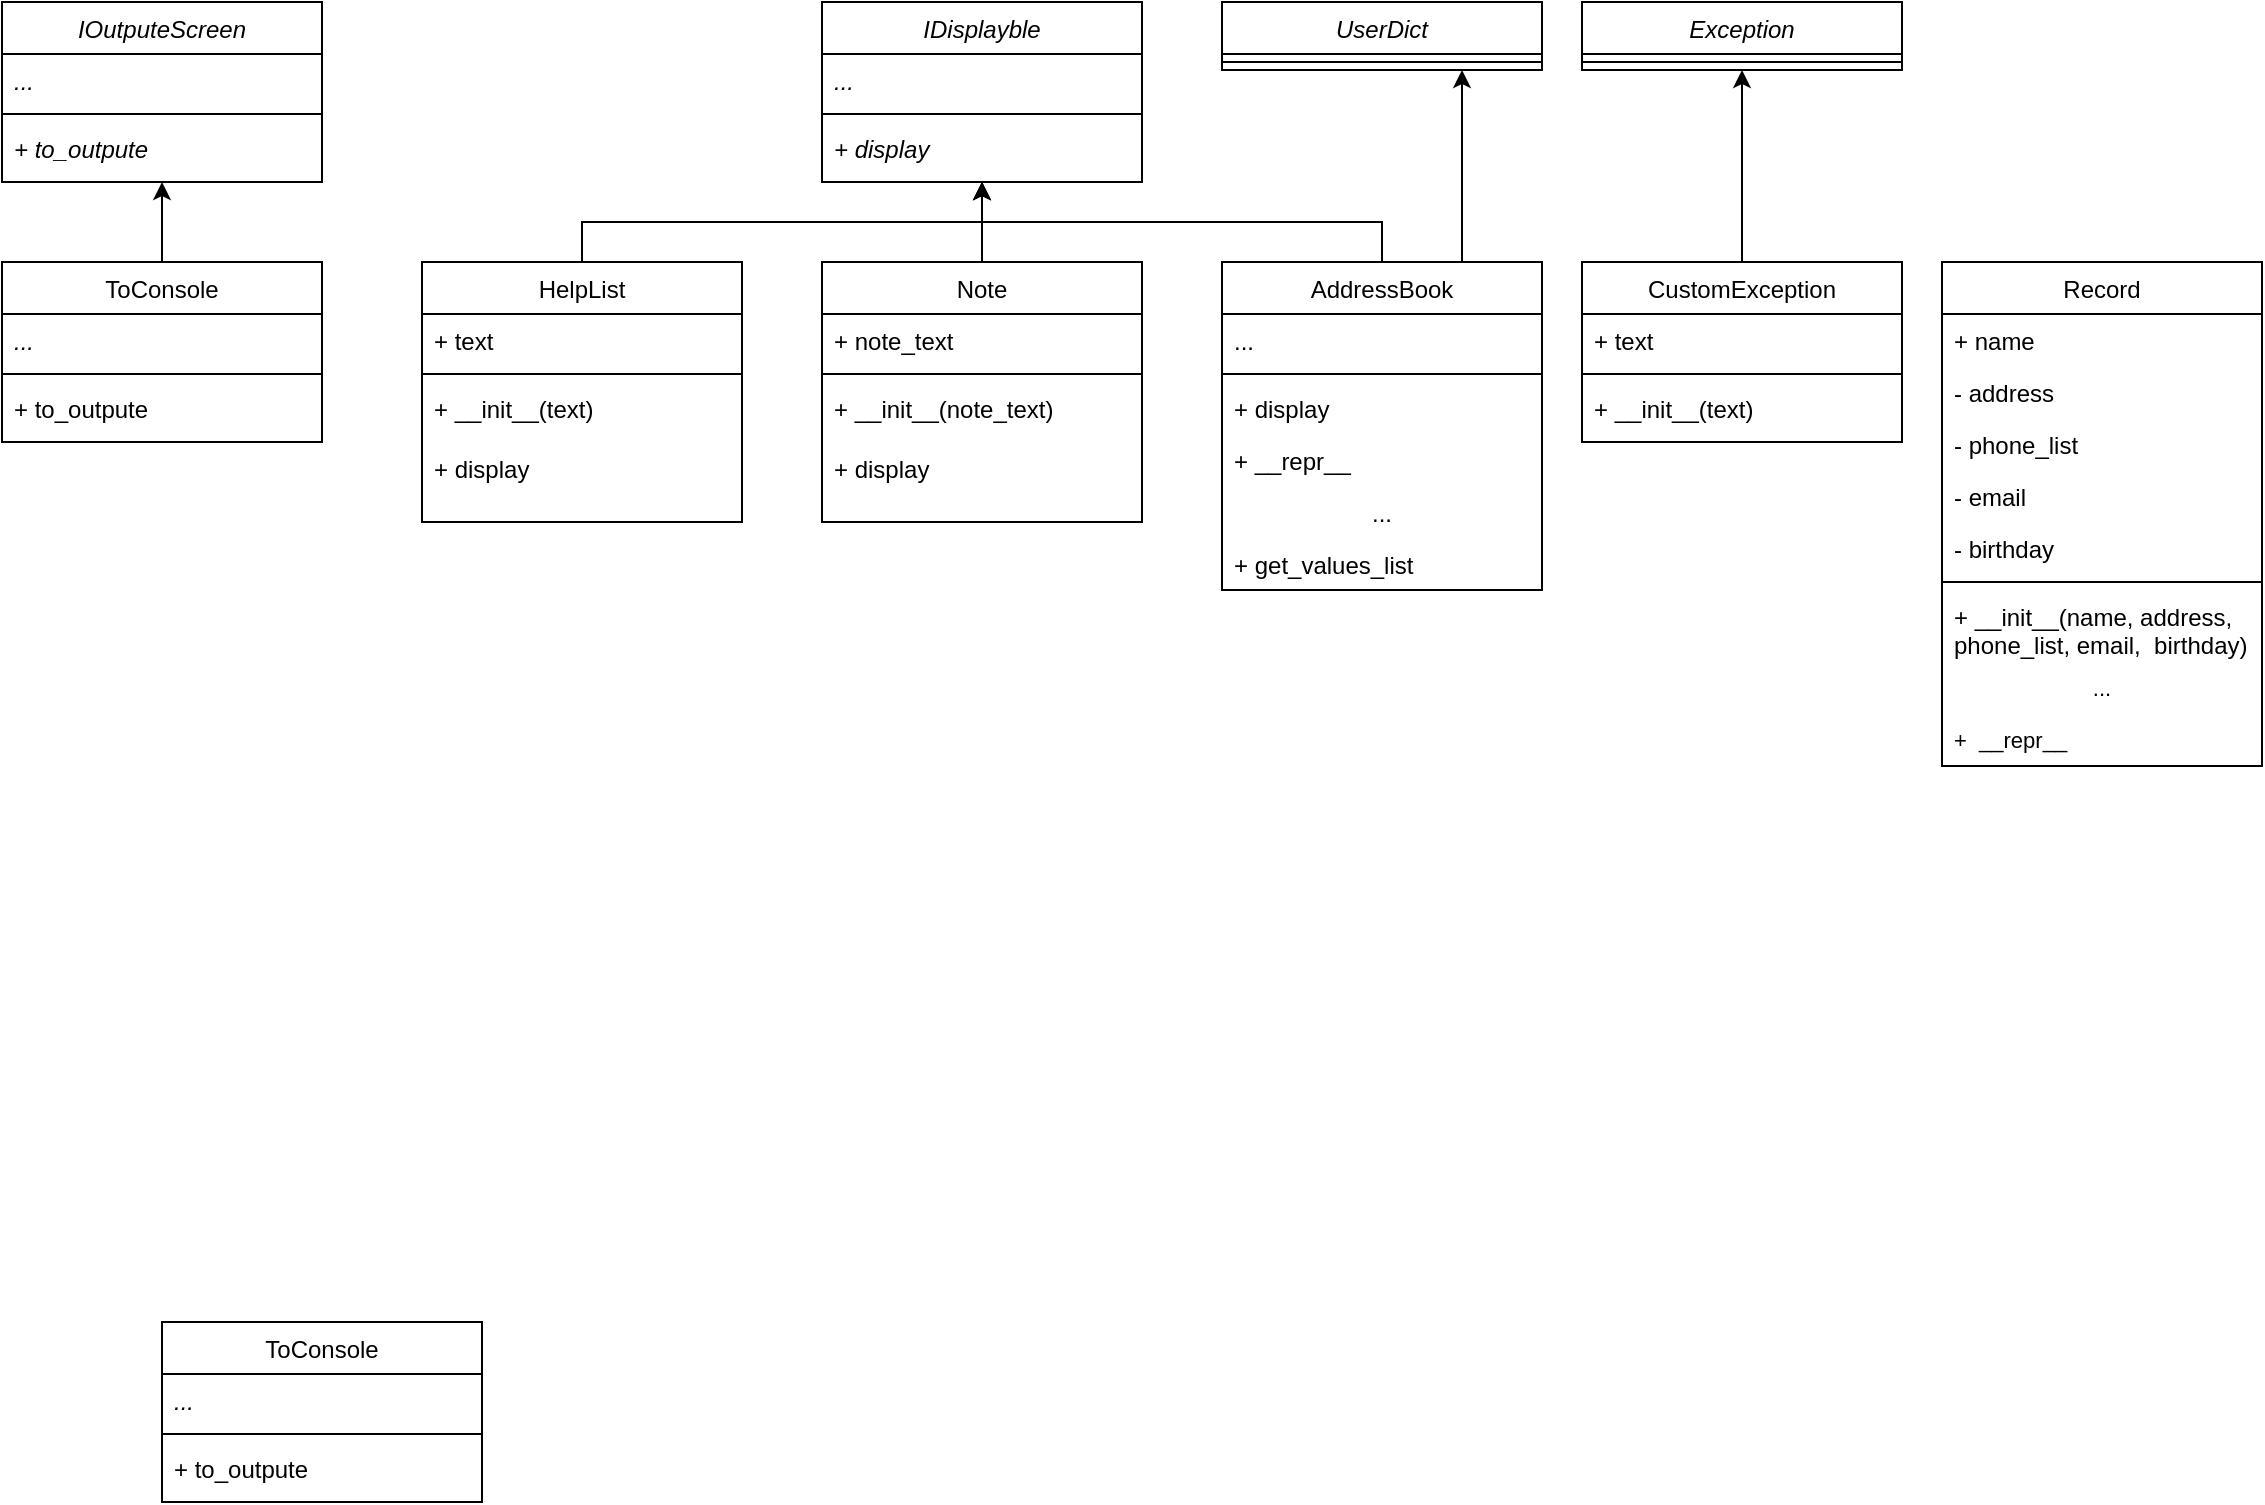 <mxfile version="18.0.6" type="github">
  <diagram id="C5RBs43oDa-KdzZeNtuy" name="Page-1">
    <mxGraphModel dx="1773" dy="516" grid="1" gridSize="10" guides="1" tooltips="1" connect="1" arrows="1" fold="1" page="1" pageScale="1" pageWidth="827" pageHeight="1169" math="0" shadow="0">
      <root>
        <mxCell id="WIyWlLk6GJQsqaUBKTNV-0" />
        <mxCell id="WIyWlLk6GJQsqaUBKTNV-1" parent="WIyWlLk6GJQsqaUBKTNV-0" />
        <mxCell id="YU7hjtIWe_jjnFfpRoOh-54" style="edgeStyle=orthogonalEdgeStyle;rounded=0;orthogonalLoop=1;jettySize=auto;html=1;exitX=0.5;exitY=0;exitDx=0;exitDy=0;entryX=0.5;entryY=1;entryDx=0;entryDy=0;" edge="1" parent="WIyWlLk6GJQsqaUBKTNV-1" source="zkfFHV4jXpPFQw0GAbJ--0" target="YU7hjtIWe_jjnFfpRoOh-32">
          <mxGeometry relative="1" as="geometry" />
        </mxCell>
        <mxCell id="YU7hjtIWe_jjnFfpRoOh-119" style="edgeStyle=orthogonalEdgeStyle;rounded=0;orthogonalLoop=1;jettySize=auto;html=1;exitX=0.75;exitY=0;exitDx=0;exitDy=0;entryX=0.75;entryY=1;entryDx=0;entryDy=0;fontSize=11;" edge="1" parent="WIyWlLk6GJQsqaUBKTNV-1" source="zkfFHV4jXpPFQw0GAbJ--0" target="YU7hjtIWe_jjnFfpRoOh-98">
          <mxGeometry relative="1" as="geometry" />
        </mxCell>
        <mxCell id="zkfFHV4jXpPFQw0GAbJ--0" value="AddressBook" style="swimlane;fontStyle=0;align=center;verticalAlign=top;childLayout=stackLayout;horizontal=1;startSize=26;horizontalStack=0;resizeParent=1;resizeLast=0;collapsible=1;marginBottom=0;rounded=0;shadow=0;strokeWidth=1;" parent="WIyWlLk6GJQsqaUBKTNV-1" vertex="1">
          <mxGeometry x="10" y="280" width="160" height="164" as="geometry">
            <mxRectangle x="220" y="120" width="160" height="26" as="alternateBounds" />
          </mxGeometry>
        </mxCell>
        <mxCell id="zkfFHV4jXpPFQw0GAbJ--1" value="..." style="text;align=left;verticalAlign=top;spacingLeft=4;spacingRight=4;overflow=hidden;rotatable=0;points=[[0,0.5],[1,0.5]];portConstraint=eastwest;" parent="zkfFHV4jXpPFQw0GAbJ--0" vertex="1">
          <mxGeometry y="26" width="160" height="26" as="geometry" />
        </mxCell>
        <mxCell id="zkfFHV4jXpPFQw0GAbJ--4" value="" style="line;html=1;strokeWidth=1;align=left;verticalAlign=middle;spacingTop=-1;spacingLeft=3;spacingRight=3;rotatable=0;labelPosition=right;points=[];portConstraint=eastwest;" parent="zkfFHV4jXpPFQw0GAbJ--0" vertex="1">
          <mxGeometry y="52" width="160" height="8" as="geometry" />
        </mxCell>
        <mxCell id="YU7hjtIWe_jjnFfpRoOh-48" value="+ display" style="text;align=left;verticalAlign=top;spacingLeft=4;spacingRight=4;overflow=hidden;rotatable=0;points=[[0,0.5],[1,0.5]];portConstraint=eastwest;rounded=0;shadow=0;html=0;" vertex="1" parent="zkfFHV4jXpPFQw0GAbJ--0">
          <mxGeometry y="60" width="160" height="26" as="geometry" />
        </mxCell>
        <mxCell id="YU7hjtIWe_jjnFfpRoOh-47" value="+ __repr__" style="text;align=left;verticalAlign=top;spacingLeft=4;spacingRight=4;overflow=hidden;rotatable=0;points=[[0,0.5],[1,0.5]];portConstraint=eastwest;rounded=0;shadow=0;html=0;" vertex="1" parent="zkfFHV4jXpPFQw0GAbJ--0">
          <mxGeometry y="86" width="160" height="26" as="geometry" />
        </mxCell>
        <mxCell id="YU7hjtIWe_jjnFfpRoOh-14" value="..." style="text;align=center;verticalAlign=top;spacingLeft=4;spacingRight=4;overflow=hidden;rotatable=0;points=[[0,0.5],[1,0.5]];portConstraint=eastwest;rounded=0;shadow=0;html=0;" vertex="1" parent="zkfFHV4jXpPFQw0GAbJ--0">
          <mxGeometry y="112" width="160" height="26" as="geometry" />
        </mxCell>
        <mxCell id="zkfFHV4jXpPFQw0GAbJ--5" value="+ get_values_list" style="text;align=left;verticalAlign=top;spacingLeft=4;spacingRight=4;overflow=hidden;rotatable=0;points=[[0,0.5],[1,0.5]];portConstraint=eastwest;" parent="zkfFHV4jXpPFQw0GAbJ--0" vertex="1">
          <mxGeometry y="138" width="160" height="26" as="geometry" />
        </mxCell>
        <mxCell id="zkfFHV4jXpPFQw0GAbJ--17" value="IOutputeScreen" style="swimlane;fontStyle=2;align=center;verticalAlign=top;childLayout=stackLayout;horizontal=1;startSize=26;horizontalStack=0;resizeParent=1;resizeLast=0;collapsible=1;marginBottom=0;rounded=0;shadow=0;strokeWidth=1;" parent="WIyWlLk6GJQsqaUBKTNV-1" vertex="1">
          <mxGeometry x="-600" y="150" width="160" height="90" as="geometry">
            <mxRectangle x="550" y="140" width="160" height="26" as="alternateBounds" />
          </mxGeometry>
        </mxCell>
        <mxCell id="zkfFHV4jXpPFQw0GAbJ--18" value="..." style="text;align=left;verticalAlign=top;spacingLeft=4;spacingRight=4;overflow=hidden;rotatable=0;points=[[0,0.5],[1,0.5]];portConstraint=eastwest;fontStyle=2" parent="zkfFHV4jXpPFQw0GAbJ--17" vertex="1">
          <mxGeometry y="26" width="160" height="26" as="geometry" />
        </mxCell>
        <mxCell id="zkfFHV4jXpPFQw0GAbJ--23" value="" style="line;html=1;strokeWidth=1;align=left;verticalAlign=middle;spacingTop=-1;spacingLeft=3;spacingRight=3;rotatable=0;labelPosition=right;points=[];portConstraint=eastwest;" parent="zkfFHV4jXpPFQw0GAbJ--17" vertex="1">
          <mxGeometry y="52" width="160" height="8" as="geometry" />
        </mxCell>
        <mxCell id="zkfFHV4jXpPFQw0GAbJ--24" value="+ to_outpute" style="text;align=left;verticalAlign=top;spacingLeft=4;spacingRight=4;overflow=hidden;rotatable=0;points=[[0,0.5],[1,0.5]];portConstraint=eastwest;fontStyle=2" parent="zkfFHV4jXpPFQw0GAbJ--17" vertex="1">
          <mxGeometry y="60" width="160" height="26" as="geometry" />
        </mxCell>
        <mxCell id="YU7hjtIWe_jjnFfpRoOh-53" style="edgeStyle=orthogonalEdgeStyle;rounded=0;orthogonalLoop=1;jettySize=auto;html=1;entryX=0.5;entryY=1;entryDx=0;entryDy=0;" edge="1" parent="WIyWlLk6GJQsqaUBKTNV-1" source="YU7hjtIWe_jjnFfpRoOh-15" target="YU7hjtIWe_jjnFfpRoOh-32">
          <mxGeometry relative="1" as="geometry" />
        </mxCell>
        <mxCell id="YU7hjtIWe_jjnFfpRoOh-15" value="Note" style="swimlane;fontStyle=0;align=center;verticalAlign=top;childLayout=stackLayout;horizontal=1;startSize=26;horizontalStack=0;resizeParent=1;resizeLast=0;collapsible=1;marginBottom=0;rounded=0;shadow=0;strokeWidth=1;" vertex="1" parent="WIyWlLk6GJQsqaUBKTNV-1">
          <mxGeometry x="-190" y="280" width="160" height="130" as="geometry">
            <mxRectangle x="550" y="140" width="160" height="26" as="alternateBounds" />
          </mxGeometry>
        </mxCell>
        <mxCell id="YU7hjtIWe_jjnFfpRoOh-16" value="+ note_text" style="text;align=left;verticalAlign=top;spacingLeft=4;spacingRight=4;overflow=hidden;rotatable=0;points=[[0,0.5],[1,0.5]];portConstraint=eastwest;" vertex="1" parent="YU7hjtIWe_jjnFfpRoOh-15">
          <mxGeometry y="26" width="160" height="26" as="geometry" />
        </mxCell>
        <mxCell id="YU7hjtIWe_jjnFfpRoOh-17" value="" style="line;html=1;strokeWidth=1;align=left;verticalAlign=middle;spacingTop=-1;spacingLeft=3;spacingRight=3;rotatable=0;labelPosition=right;points=[];portConstraint=eastwest;" vertex="1" parent="YU7hjtIWe_jjnFfpRoOh-15">
          <mxGeometry y="52" width="160" height="8" as="geometry" />
        </mxCell>
        <mxCell id="YU7hjtIWe_jjnFfpRoOh-18" value="+ __init__(note_text)" style="text;align=left;verticalAlign=top;spacingLeft=4;spacingRight=4;overflow=hidden;rotatable=0;points=[[0,0.5],[1,0.5]];portConstraint=eastwest;" vertex="1" parent="YU7hjtIWe_jjnFfpRoOh-15">
          <mxGeometry y="60" width="160" height="30" as="geometry" />
        </mxCell>
        <mxCell id="YU7hjtIWe_jjnFfpRoOh-41" value="+ display" style="text;align=left;verticalAlign=top;spacingLeft=4;spacingRight=4;overflow=hidden;rotatable=0;points=[[0,0.5],[1,0.5]];portConstraint=eastwest;" vertex="1" parent="YU7hjtIWe_jjnFfpRoOh-15">
          <mxGeometry y="90" width="160" height="30" as="geometry" />
        </mxCell>
        <mxCell id="YU7hjtIWe_jjnFfpRoOh-121" style="edgeStyle=orthogonalEdgeStyle;rounded=0;orthogonalLoop=1;jettySize=auto;html=1;entryX=0.5;entryY=1;entryDx=0;entryDy=0;fontSize=11;" edge="1" parent="WIyWlLk6GJQsqaUBKTNV-1" source="YU7hjtIWe_jjnFfpRoOh-20" target="zkfFHV4jXpPFQw0GAbJ--17">
          <mxGeometry relative="1" as="geometry" />
        </mxCell>
        <mxCell id="YU7hjtIWe_jjnFfpRoOh-20" value="ToConsole" style="swimlane;fontStyle=0;align=center;verticalAlign=top;childLayout=stackLayout;horizontal=1;startSize=26;horizontalStack=0;resizeParent=1;resizeLast=0;collapsible=1;marginBottom=0;rounded=0;shadow=0;strokeWidth=1;" vertex="1" parent="WIyWlLk6GJQsqaUBKTNV-1">
          <mxGeometry x="-600" y="280" width="160" height="90" as="geometry">
            <mxRectangle x="550" y="140" width="160" height="26" as="alternateBounds" />
          </mxGeometry>
        </mxCell>
        <mxCell id="YU7hjtIWe_jjnFfpRoOh-21" value="..." style="text;align=left;verticalAlign=top;spacingLeft=4;spacingRight=4;overflow=hidden;rotatable=0;points=[[0,0.5],[1,0.5]];portConstraint=eastwest;fontStyle=2" vertex="1" parent="YU7hjtIWe_jjnFfpRoOh-20">
          <mxGeometry y="26" width="160" height="26" as="geometry" />
        </mxCell>
        <mxCell id="YU7hjtIWe_jjnFfpRoOh-22" value="" style="line;html=1;strokeWidth=1;align=left;verticalAlign=middle;spacingTop=-1;spacingLeft=3;spacingRight=3;rotatable=0;labelPosition=right;points=[];portConstraint=eastwest;" vertex="1" parent="YU7hjtIWe_jjnFfpRoOh-20">
          <mxGeometry y="52" width="160" height="8" as="geometry" />
        </mxCell>
        <mxCell id="YU7hjtIWe_jjnFfpRoOh-23" value="+ to_outpute" style="text;align=left;verticalAlign=top;spacingLeft=4;spacingRight=4;overflow=hidden;rotatable=0;points=[[0,0.5],[1,0.5]];portConstraint=eastwest;fontStyle=0" vertex="1" parent="YU7hjtIWe_jjnFfpRoOh-20">
          <mxGeometry y="60" width="160" height="26" as="geometry" />
        </mxCell>
        <mxCell id="YU7hjtIWe_jjnFfpRoOh-32" value="IDisplayble" style="swimlane;fontStyle=2;align=center;verticalAlign=top;childLayout=stackLayout;horizontal=1;startSize=26;horizontalStack=0;resizeParent=1;resizeLast=0;collapsible=1;marginBottom=0;rounded=0;shadow=0;strokeWidth=1;" vertex="1" parent="WIyWlLk6GJQsqaUBKTNV-1">
          <mxGeometry x="-190" y="150" width="160" height="90" as="geometry">
            <mxRectangle x="550" y="140" width="160" height="26" as="alternateBounds" />
          </mxGeometry>
        </mxCell>
        <mxCell id="YU7hjtIWe_jjnFfpRoOh-33" value="..." style="text;align=left;verticalAlign=top;spacingLeft=4;spacingRight=4;overflow=hidden;rotatable=0;points=[[0,0.5],[1,0.5]];portConstraint=eastwest;fontStyle=2" vertex="1" parent="YU7hjtIWe_jjnFfpRoOh-32">
          <mxGeometry y="26" width="160" height="26" as="geometry" />
        </mxCell>
        <mxCell id="YU7hjtIWe_jjnFfpRoOh-34" value="" style="line;html=1;strokeWidth=1;align=left;verticalAlign=middle;spacingTop=-1;spacingLeft=3;spacingRight=3;rotatable=0;labelPosition=right;points=[];portConstraint=eastwest;" vertex="1" parent="YU7hjtIWe_jjnFfpRoOh-32">
          <mxGeometry y="52" width="160" height="8" as="geometry" />
        </mxCell>
        <mxCell id="YU7hjtIWe_jjnFfpRoOh-35" value="+ display" style="text;align=left;verticalAlign=top;spacingLeft=4;spacingRight=4;overflow=hidden;rotatable=0;points=[[0,0.5],[1,0.5]];portConstraint=eastwest;fontStyle=2" vertex="1" parent="YU7hjtIWe_jjnFfpRoOh-32">
          <mxGeometry y="60" width="160" height="26" as="geometry" />
        </mxCell>
        <mxCell id="YU7hjtIWe_jjnFfpRoOh-52" style="edgeStyle=orthogonalEdgeStyle;rounded=0;orthogonalLoop=1;jettySize=auto;html=1;exitX=0.5;exitY=0;exitDx=0;exitDy=0;entryX=0.5;entryY=1;entryDx=0;entryDy=0;" edge="1" parent="WIyWlLk6GJQsqaUBKTNV-1" source="YU7hjtIWe_jjnFfpRoOh-42" target="YU7hjtIWe_jjnFfpRoOh-32">
          <mxGeometry relative="1" as="geometry" />
        </mxCell>
        <mxCell id="YU7hjtIWe_jjnFfpRoOh-42" value="HelpList" style="swimlane;fontStyle=0;align=center;verticalAlign=top;childLayout=stackLayout;horizontal=1;startSize=26;horizontalStack=0;resizeParent=1;resizeLast=0;collapsible=1;marginBottom=0;rounded=0;shadow=0;strokeWidth=1;" vertex="1" parent="WIyWlLk6GJQsqaUBKTNV-1">
          <mxGeometry x="-390" y="280" width="160" height="130" as="geometry">
            <mxRectangle x="550" y="140" width="160" height="26" as="alternateBounds" />
          </mxGeometry>
        </mxCell>
        <mxCell id="YU7hjtIWe_jjnFfpRoOh-43" value="+ text" style="text;align=left;verticalAlign=top;spacingLeft=4;spacingRight=4;overflow=hidden;rotatable=0;points=[[0,0.5],[1,0.5]];portConstraint=eastwest;" vertex="1" parent="YU7hjtIWe_jjnFfpRoOh-42">
          <mxGeometry y="26" width="160" height="26" as="geometry" />
        </mxCell>
        <mxCell id="YU7hjtIWe_jjnFfpRoOh-44" value="" style="line;html=1;strokeWidth=1;align=left;verticalAlign=middle;spacingTop=-1;spacingLeft=3;spacingRight=3;rotatable=0;labelPosition=right;points=[];portConstraint=eastwest;" vertex="1" parent="YU7hjtIWe_jjnFfpRoOh-42">
          <mxGeometry y="52" width="160" height="8" as="geometry" />
        </mxCell>
        <mxCell id="YU7hjtIWe_jjnFfpRoOh-45" value="+ __init__(text)" style="text;align=left;verticalAlign=top;spacingLeft=4;spacingRight=4;overflow=hidden;rotatable=0;points=[[0,0.5],[1,0.5]];portConstraint=eastwest;" vertex="1" parent="YU7hjtIWe_jjnFfpRoOh-42">
          <mxGeometry y="60" width="160" height="30" as="geometry" />
        </mxCell>
        <mxCell id="YU7hjtIWe_jjnFfpRoOh-46" value="+ display" style="text;align=left;verticalAlign=top;spacingLeft=4;spacingRight=4;overflow=hidden;rotatable=0;points=[[0,0.5],[1,0.5]];portConstraint=eastwest;" vertex="1" parent="YU7hjtIWe_jjnFfpRoOh-42">
          <mxGeometry y="90" width="160" height="30" as="geometry" />
        </mxCell>
        <mxCell id="YU7hjtIWe_jjnFfpRoOh-65" value="Record" style="swimlane;fontStyle=0;align=center;verticalAlign=top;childLayout=stackLayout;horizontal=1;startSize=26;horizontalStack=0;resizeParent=1;resizeLast=0;collapsible=1;marginBottom=0;rounded=0;shadow=0;strokeWidth=1;" vertex="1" parent="WIyWlLk6GJQsqaUBKTNV-1">
          <mxGeometry x="370" y="280" width="160" height="252" as="geometry">
            <mxRectangle x="220" y="120" width="160" height="26" as="alternateBounds" />
          </mxGeometry>
        </mxCell>
        <mxCell id="YU7hjtIWe_jjnFfpRoOh-66" value="+ name&#xa;" style="text;align=left;verticalAlign=top;spacingLeft=4;spacingRight=4;overflow=hidden;rotatable=0;points=[[0,0.5],[1,0.5]];portConstraint=eastwest;" vertex="1" parent="YU7hjtIWe_jjnFfpRoOh-65">
          <mxGeometry y="26" width="160" height="26" as="geometry" />
        </mxCell>
        <mxCell id="YU7hjtIWe_jjnFfpRoOh-76" value="- address&#xa;" style="text;align=left;verticalAlign=top;spacingLeft=4;spacingRight=4;overflow=hidden;rotatable=0;points=[[0,0.5],[1,0.5]];portConstraint=eastwest;" vertex="1" parent="YU7hjtIWe_jjnFfpRoOh-65">
          <mxGeometry y="52" width="160" height="26" as="geometry" />
        </mxCell>
        <mxCell id="YU7hjtIWe_jjnFfpRoOh-77" value="- phone_list&#xa;" style="text;align=left;verticalAlign=top;spacingLeft=4;spacingRight=4;overflow=hidden;rotatable=0;points=[[0,0.5],[1,0.5]];portConstraint=eastwest;" vertex="1" parent="YU7hjtIWe_jjnFfpRoOh-65">
          <mxGeometry y="78" width="160" height="26" as="geometry" />
        </mxCell>
        <mxCell id="YU7hjtIWe_jjnFfpRoOh-78" value="- email" style="text;align=left;verticalAlign=top;spacingLeft=4;spacingRight=4;overflow=hidden;rotatable=0;points=[[0,0.5],[1,0.5]];portConstraint=eastwest;" vertex="1" parent="YU7hjtIWe_jjnFfpRoOh-65">
          <mxGeometry y="104" width="160" height="26" as="geometry" />
        </mxCell>
        <mxCell id="YU7hjtIWe_jjnFfpRoOh-79" value="- birthday" style="text;align=left;verticalAlign=top;spacingLeft=4;spacingRight=4;overflow=hidden;rotatable=0;points=[[0,0.5],[1,0.5]];portConstraint=eastwest;" vertex="1" parent="YU7hjtIWe_jjnFfpRoOh-65">
          <mxGeometry y="130" width="160" height="26" as="geometry" />
        </mxCell>
        <mxCell id="YU7hjtIWe_jjnFfpRoOh-67" value="" style="line;html=1;strokeWidth=1;align=left;verticalAlign=middle;spacingTop=-1;spacingLeft=3;spacingRight=3;rotatable=0;labelPosition=right;points=[];portConstraint=eastwest;" vertex="1" parent="YU7hjtIWe_jjnFfpRoOh-65">
          <mxGeometry y="156" width="160" height="8" as="geometry" />
        </mxCell>
        <mxCell id="YU7hjtIWe_jjnFfpRoOh-68" value="+ __init__(name, address,&#xa;phone_list, email,  birthday)" style="text;align=left;verticalAlign=top;spacingLeft=4;spacingRight=4;overflow=hidden;rotatable=0;points=[[0,0.5],[1,0.5]];portConstraint=eastwest;rounded=0;shadow=0;html=0;" vertex="1" parent="YU7hjtIWe_jjnFfpRoOh-65">
          <mxGeometry y="164" width="160" height="36" as="geometry" />
        </mxCell>
        <mxCell id="YU7hjtIWe_jjnFfpRoOh-89" value="..." style="text;align=center;verticalAlign=top;spacingLeft=4;spacingRight=4;overflow=hidden;rotatable=0;points=[[0,0.5],[1,0.5]];portConstraint=eastwest;rounded=0;shadow=0;html=0;fontSize=11;" vertex="1" parent="YU7hjtIWe_jjnFfpRoOh-65">
          <mxGeometry y="200" width="160" height="26" as="geometry" />
        </mxCell>
        <mxCell id="YU7hjtIWe_jjnFfpRoOh-90" value="+  __repr__" style="text;align=left;verticalAlign=top;spacingLeft=4;spacingRight=4;overflow=hidden;rotatable=0;points=[[0,0.5],[1,0.5]];portConstraint=eastwest;rounded=0;shadow=0;html=0;fontSize=11;" vertex="1" parent="YU7hjtIWe_jjnFfpRoOh-65">
          <mxGeometry y="226" width="160" height="26" as="geometry" />
        </mxCell>
        <mxCell id="YU7hjtIWe_jjnFfpRoOh-94" value="ToConsole" style="swimlane;fontStyle=0;align=center;verticalAlign=top;childLayout=stackLayout;horizontal=1;startSize=26;horizontalStack=0;resizeParent=1;resizeLast=0;collapsible=1;marginBottom=0;rounded=0;shadow=0;strokeWidth=1;" vertex="1" parent="WIyWlLk6GJQsqaUBKTNV-1">
          <mxGeometry x="-520" y="810" width="160" height="90" as="geometry">
            <mxRectangle x="550" y="140" width="160" height="26" as="alternateBounds" />
          </mxGeometry>
        </mxCell>
        <mxCell id="YU7hjtIWe_jjnFfpRoOh-95" value="..." style="text;align=left;verticalAlign=top;spacingLeft=4;spacingRight=4;overflow=hidden;rotatable=0;points=[[0,0.5],[1,0.5]];portConstraint=eastwest;fontStyle=2" vertex="1" parent="YU7hjtIWe_jjnFfpRoOh-94">
          <mxGeometry y="26" width="160" height="26" as="geometry" />
        </mxCell>
        <mxCell id="YU7hjtIWe_jjnFfpRoOh-96" value="" style="line;html=1;strokeWidth=1;align=left;verticalAlign=middle;spacingTop=-1;spacingLeft=3;spacingRight=3;rotatable=0;labelPosition=right;points=[];portConstraint=eastwest;" vertex="1" parent="YU7hjtIWe_jjnFfpRoOh-94">
          <mxGeometry y="52" width="160" height="8" as="geometry" />
        </mxCell>
        <mxCell id="YU7hjtIWe_jjnFfpRoOh-97" value="+ to_outpute" style="text;align=left;verticalAlign=top;spacingLeft=4;spacingRight=4;overflow=hidden;rotatable=0;points=[[0,0.5],[1,0.5]];portConstraint=eastwest;fontStyle=0" vertex="1" parent="YU7hjtIWe_jjnFfpRoOh-94">
          <mxGeometry y="60" width="160" height="26" as="geometry" />
        </mxCell>
        <mxCell id="YU7hjtIWe_jjnFfpRoOh-98" value="UserDict" style="swimlane;fontStyle=2;align=center;verticalAlign=top;childLayout=stackLayout;horizontal=1;startSize=26;horizontalStack=0;resizeParent=1;resizeLast=0;collapsible=1;marginBottom=0;rounded=0;shadow=0;strokeWidth=1;" vertex="1" parent="WIyWlLk6GJQsqaUBKTNV-1">
          <mxGeometry x="10" y="150" width="160" height="34" as="geometry">
            <mxRectangle x="550" y="140" width="160" height="26" as="alternateBounds" />
          </mxGeometry>
        </mxCell>
        <mxCell id="YU7hjtIWe_jjnFfpRoOh-100" value="" style="line;html=1;strokeWidth=1;align=left;verticalAlign=middle;spacingTop=-1;spacingLeft=3;spacingRight=3;rotatable=0;labelPosition=right;points=[];portConstraint=eastwest;" vertex="1" parent="YU7hjtIWe_jjnFfpRoOh-98">
          <mxGeometry y="26" width="160" height="8" as="geometry" />
        </mxCell>
        <mxCell id="YU7hjtIWe_jjnFfpRoOh-109" value="Exception" style="swimlane;fontStyle=2;align=center;verticalAlign=top;childLayout=stackLayout;horizontal=1;startSize=26;horizontalStack=0;resizeParent=1;resizeLast=0;collapsible=1;marginBottom=0;rounded=0;shadow=0;strokeWidth=1;" vertex="1" parent="WIyWlLk6GJQsqaUBKTNV-1">
          <mxGeometry x="190" y="150" width="160" height="34" as="geometry">
            <mxRectangle x="550" y="140" width="160" height="26" as="alternateBounds" />
          </mxGeometry>
        </mxCell>
        <mxCell id="YU7hjtIWe_jjnFfpRoOh-110" value="" style="line;html=1;strokeWidth=1;align=left;verticalAlign=middle;spacingTop=-1;spacingLeft=3;spacingRight=3;rotatable=0;labelPosition=right;points=[];portConstraint=eastwest;" vertex="1" parent="YU7hjtIWe_jjnFfpRoOh-109">
          <mxGeometry y="26" width="160" height="8" as="geometry" />
        </mxCell>
        <mxCell id="YU7hjtIWe_jjnFfpRoOh-120" style="edgeStyle=orthogonalEdgeStyle;rounded=0;orthogonalLoop=1;jettySize=auto;html=1;exitX=0.5;exitY=0;exitDx=0;exitDy=0;entryX=0.5;entryY=1;entryDx=0;entryDy=0;fontSize=11;" edge="1" parent="WIyWlLk6GJQsqaUBKTNV-1" source="YU7hjtIWe_jjnFfpRoOh-111" target="YU7hjtIWe_jjnFfpRoOh-109">
          <mxGeometry relative="1" as="geometry" />
        </mxCell>
        <mxCell id="YU7hjtIWe_jjnFfpRoOh-111" value="CustomException" style="swimlane;fontStyle=0;align=center;verticalAlign=top;childLayout=stackLayout;horizontal=1;startSize=26;horizontalStack=0;resizeParent=1;resizeLast=0;collapsible=1;marginBottom=0;rounded=0;shadow=0;strokeWidth=1;" vertex="1" parent="WIyWlLk6GJQsqaUBKTNV-1">
          <mxGeometry x="190" y="280" width="160" height="90" as="geometry">
            <mxRectangle x="220" y="120" width="160" height="26" as="alternateBounds" />
          </mxGeometry>
        </mxCell>
        <mxCell id="YU7hjtIWe_jjnFfpRoOh-112" value="+ text" style="text;align=left;verticalAlign=top;spacingLeft=4;spacingRight=4;overflow=hidden;rotatable=0;points=[[0,0.5],[1,0.5]];portConstraint=eastwest;" vertex="1" parent="YU7hjtIWe_jjnFfpRoOh-111">
          <mxGeometry y="26" width="160" height="26" as="geometry" />
        </mxCell>
        <mxCell id="YU7hjtIWe_jjnFfpRoOh-113" value="" style="line;html=1;strokeWidth=1;align=left;verticalAlign=middle;spacingTop=-1;spacingLeft=3;spacingRight=3;rotatable=0;labelPosition=right;points=[];portConstraint=eastwest;" vertex="1" parent="YU7hjtIWe_jjnFfpRoOh-111">
          <mxGeometry y="52" width="160" height="8" as="geometry" />
        </mxCell>
        <mxCell id="YU7hjtIWe_jjnFfpRoOh-114" value="+ __init__(text)" style="text;align=left;verticalAlign=top;spacingLeft=4;spacingRight=4;overflow=hidden;rotatable=0;points=[[0,0.5],[1,0.5]];portConstraint=eastwest;rounded=0;shadow=0;html=0;" vertex="1" parent="YU7hjtIWe_jjnFfpRoOh-111">
          <mxGeometry y="60" width="160" height="26" as="geometry" />
        </mxCell>
      </root>
    </mxGraphModel>
  </diagram>
</mxfile>
